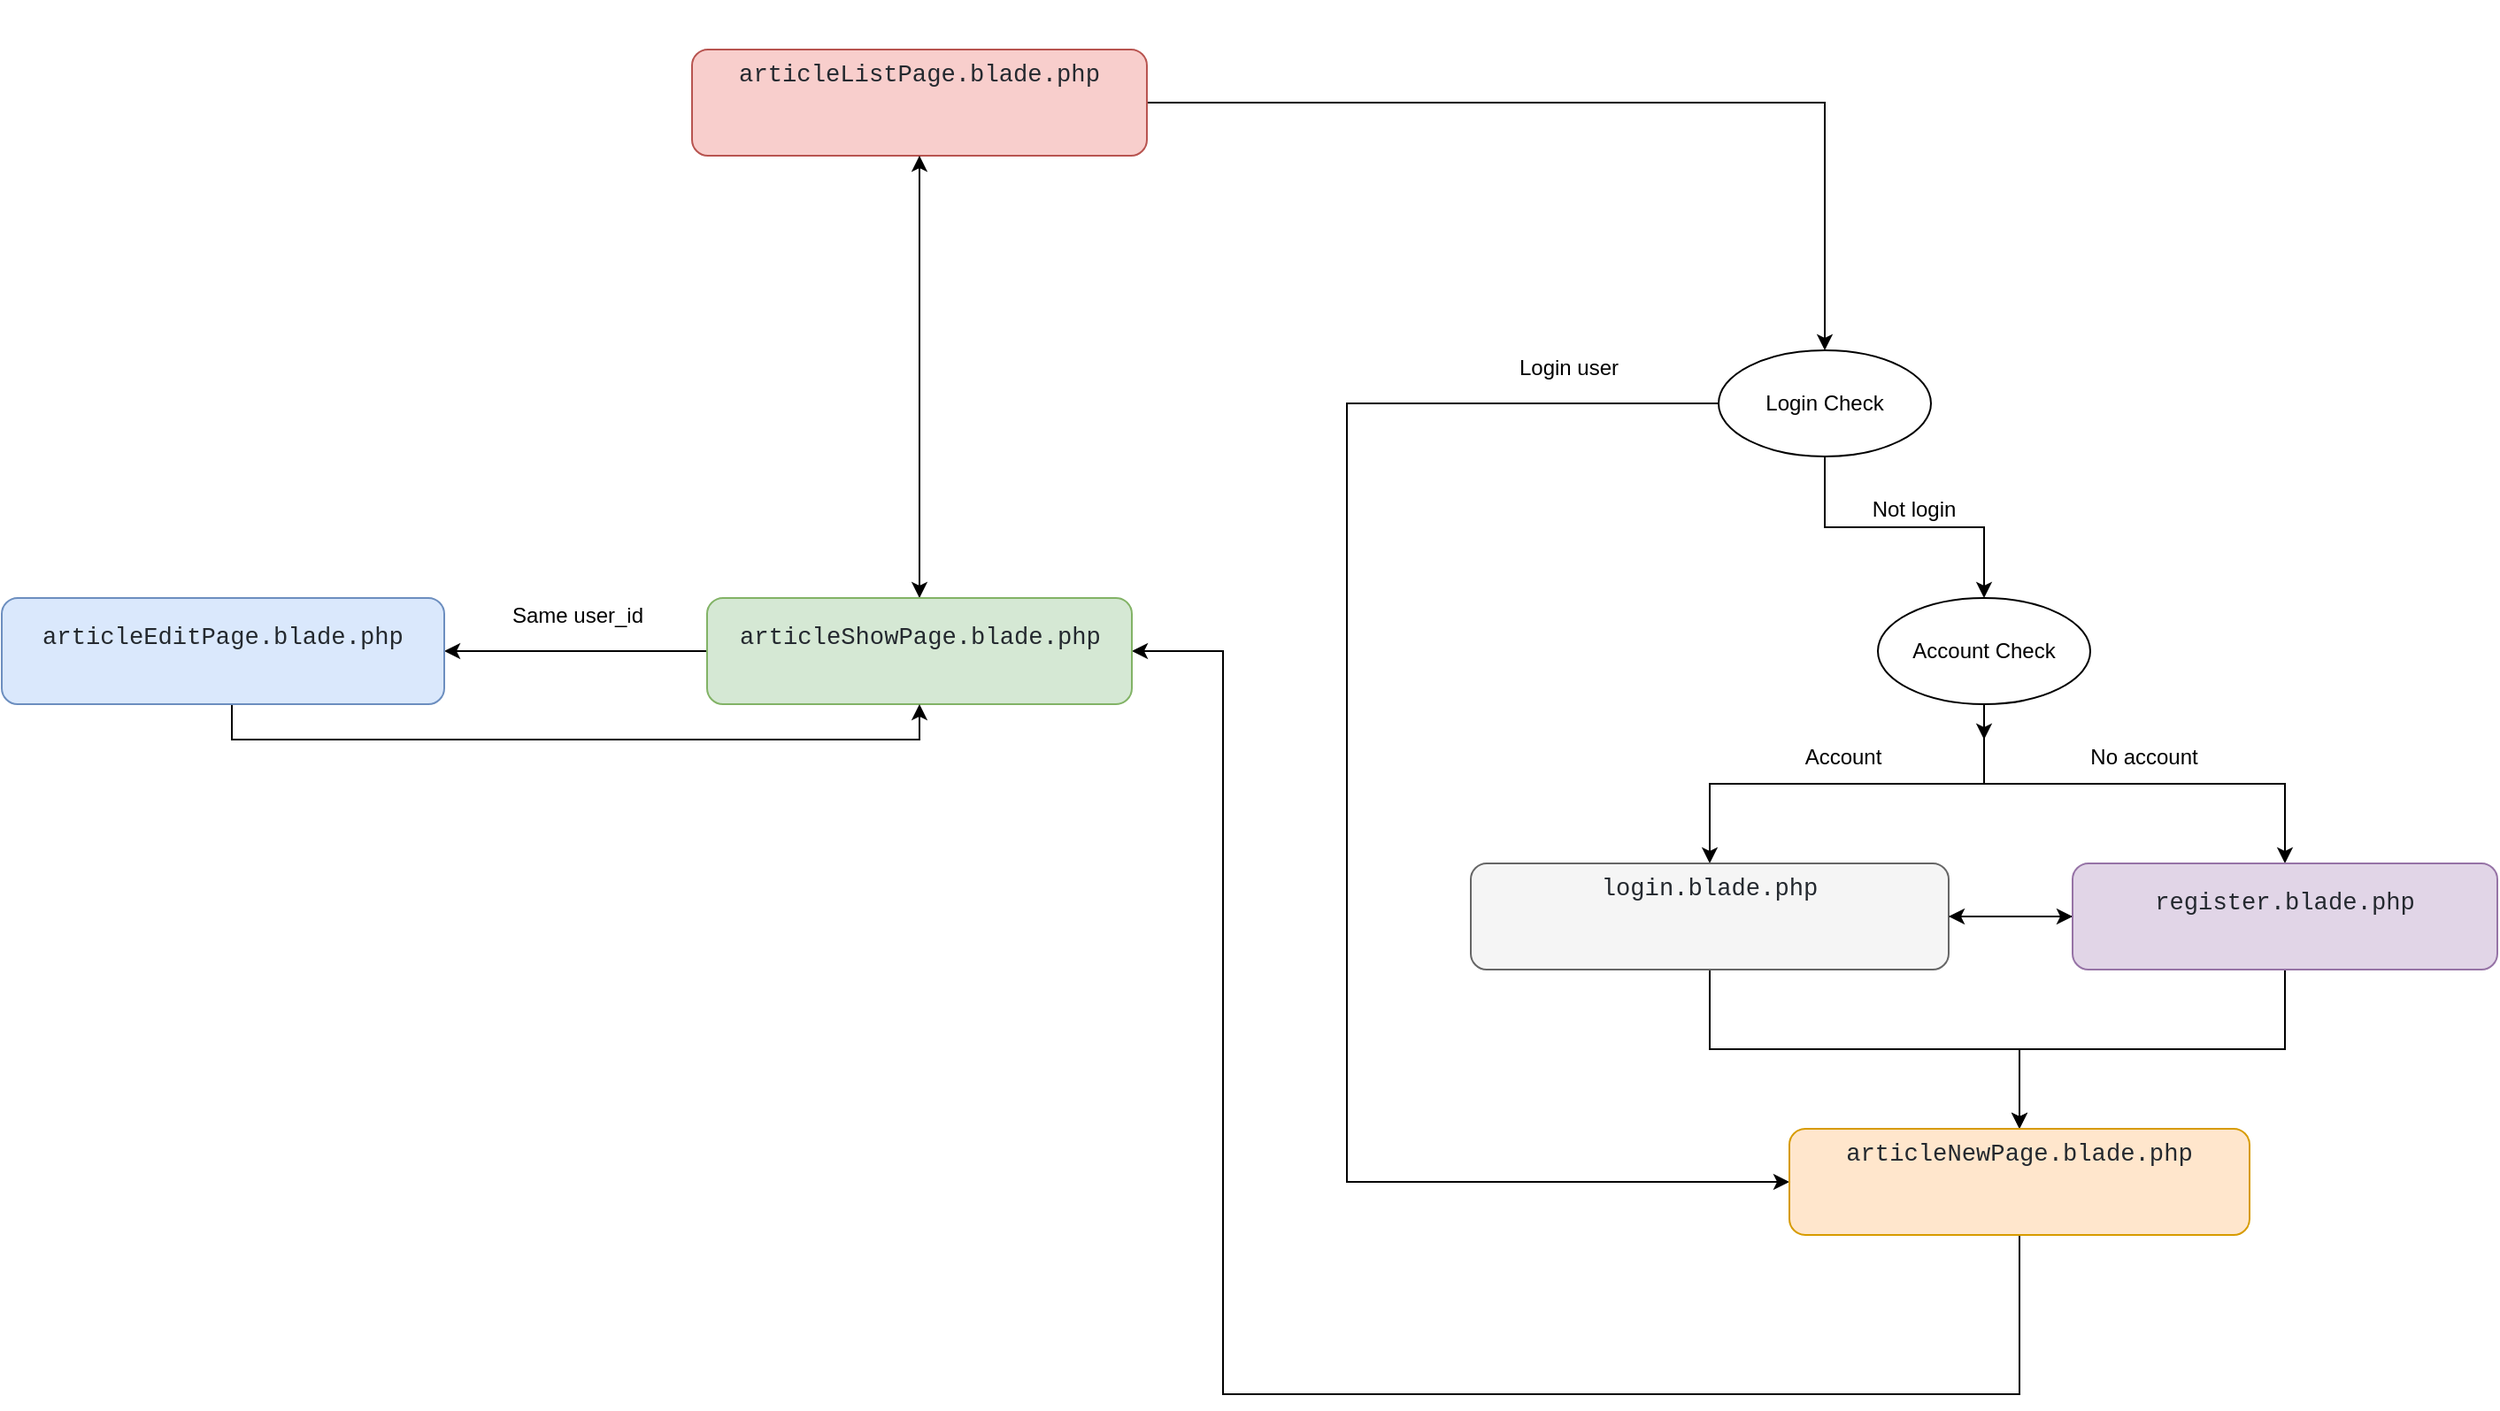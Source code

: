 <mxfile version="18.0.5" type="github">
  <diagram id="C5RBs43oDa-KdzZeNtuy" name="Page-1">
    <mxGraphModel dx="2617" dy="2175" grid="1" gridSize="10" guides="1" tooltips="1" connect="1" arrows="1" fold="1" page="1" pageScale="1" pageWidth="827" pageHeight="1169" math="0" shadow="0">
      <root>
        <mxCell id="WIyWlLk6GJQsqaUBKTNV-0" />
        <mxCell id="WIyWlLk6GJQsqaUBKTNV-1" parent="WIyWlLk6GJQsqaUBKTNV-0" />
        <mxCell id="qgFq1bfBtIM3UvwjNpeC-4" value="" style="edgeStyle=orthogonalEdgeStyle;rounded=0;orthogonalLoop=1;jettySize=auto;html=1;" edge="1" parent="WIyWlLk6GJQsqaUBKTNV-1" source="qgFq1bfBtIM3UvwjNpeC-0" target="qgFq1bfBtIM3UvwjNpeC-3">
          <mxGeometry relative="1" as="geometry" />
        </mxCell>
        <mxCell id="qgFq1bfBtIM3UvwjNpeC-28" value="" style="edgeStyle=orthogonalEdgeStyle;rounded=0;orthogonalLoop=1;jettySize=auto;html=1;" edge="1" parent="WIyWlLk6GJQsqaUBKTNV-1" source="qgFq1bfBtIM3UvwjNpeC-0" target="qgFq1bfBtIM3UvwjNpeC-27">
          <mxGeometry relative="1" as="geometry" />
        </mxCell>
        <mxCell id="qgFq1bfBtIM3UvwjNpeC-0" value="&lt;pre style=&quot;box-sizing: border-box; font-family: ui-monospace, SFMono-Regular, &amp;quot;SF Mono&amp;quot;, Menlo, Consolas, &amp;quot;Liberation Mono&amp;quot;, monospace; font-size: 13.6px; margin-top: 0px; margin-bottom: 16px; overflow-wrap: normal; padding: 16px; overflow: auto; line-height: 1.45; background-color: var(--color-canvas-subtle); border-radius: 6px; color: rgb(36, 41, 47); text-align: start;&quot; class=&quot;notranslate&quot;&gt;&lt;pre style=&quot;box-sizing: border-box; font-family: ui-monospace, SFMono-Regular, &amp;quot;SF Mono&amp;quot;, Menlo, Consolas, &amp;quot;Liberation Mono&amp;quot;, monospace; margin-top: 0px; margin-bottom: 16px; overflow-wrap: normal; padding: 16px; overflow: auto; line-height: 1.45; background-color: var(--color-canvas-subtle); border-radius: 6px;&quot; class=&quot;notranslate&quot;&gt;&lt;code style=&quot;box-sizing: border-box; font-family: ui-monospace, SFMono-Regular, &amp;quot;SF Mono&amp;quot;, Menlo, Consolas, &amp;quot;Liberation Mono&amp;quot;, monospace; padding: 0px; margin: 0px; background: transparent; border-radius: 6px; word-break: normal; border: 0px; display: inline; overflow: visible; line-height: 1.25; overflow-wrap: normal;&quot; class=&quot;notranslate&quot;&gt;articleListPage.blade.php&lt;/code&gt;&lt;/pre&gt;&lt;/pre&gt;" style="rounded=1;whiteSpace=wrap;html=1;fillColor=#f8cecc;strokeColor=#b85450;" vertex="1" parent="WIyWlLk6GJQsqaUBKTNV-1">
          <mxGeometry x="20" y="-50" width="257" height="60" as="geometry" />
        </mxCell>
        <mxCell id="qgFq1bfBtIM3UvwjNpeC-6" value="" style="edgeStyle=orthogonalEdgeStyle;rounded=0;orthogonalLoop=1;jettySize=auto;html=1;entryX=0;entryY=0.5;entryDx=0;entryDy=0;exitX=0;exitY=0.5;exitDx=0;exitDy=0;" edge="1" parent="WIyWlLk6GJQsqaUBKTNV-1" source="qgFq1bfBtIM3UvwjNpeC-3" target="qgFq1bfBtIM3UvwjNpeC-24">
          <mxGeometry relative="1" as="geometry">
            <mxPoint x="510" y="260" as="targetPoint" />
            <Array as="points">
              <mxPoint x="390" y="150" />
              <mxPoint x="390" y="590" />
            </Array>
          </mxGeometry>
        </mxCell>
        <mxCell id="qgFq1bfBtIM3UvwjNpeC-11" value="" style="edgeStyle=orthogonalEdgeStyle;rounded=0;orthogonalLoop=1;jettySize=auto;html=1;" edge="1" parent="WIyWlLk6GJQsqaUBKTNV-1" source="qgFq1bfBtIM3UvwjNpeC-3" target="qgFq1bfBtIM3UvwjNpeC-10">
          <mxGeometry relative="1" as="geometry" />
        </mxCell>
        <mxCell id="qgFq1bfBtIM3UvwjNpeC-3" value="Login Check" style="ellipse;whiteSpace=wrap;html=1;rounded=1;" vertex="1" parent="WIyWlLk6GJQsqaUBKTNV-1">
          <mxGeometry x="600" y="120" width="120" height="60" as="geometry" />
        </mxCell>
        <mxCell id="qgFq1bfBtIM3UvwjNpeC-13" value="" style="edgeStyle=orthogonalEdgeStyle;rounded=0;orthogonalLoop=1;jettySize=auto;html=1;" edge="1" parent="WIyWlLk6GJQsqaUBKTNV-1" source="qgFq1bfBtIM3UvwjNpeC-10" target="qgFq1bfBtIM3UvwjNpeC-12">
          <mxGeometry relative="1" as="geometry" />
        </mxCell>
        <mxCell id="qgFq1bfBtIM3UvwjNpeC-14" style="edgeStyle=orthogonalEdgeStyle;rounded=0;orthogonalLoop=1;jettySize=auto;html=1;" edge="1" parent="WIyWlLk6GJQsqaUBKTNV-1" source="qgFq1bfBtIM3UvwjNpeC-10">
          <mxGeometry relative="1" as="geometry">
            <mxPoint x="750" y="340" as="targetPoint" />
          </mxGeometry>
        </mxCell>
        <mxCell id="qgFq1bfBtIM3UvwjNpeC-16" value="" style="edgeStyle=orthogonalEdgeStyle;rounded=0;orthogonalLoop=1;jettySize=auto;html=1;" edge="1" parent="WIyWlLk6GJQsqaUBKTNV-1" source="qgFq1bfBtIM3UvwjNpeC-10" target="qgFq1bfBtIM3UvwjNpeC-15">
          <mxGeometry relative="1" as="geometry" />
        </mxCell>
        <mxCell id="qgFq1bfBtIM3UvwjNpeC-10" value="Account Check" style="ellipse;whiteSpace=wrap;html=1;rounded=1;" vertex="1" parent="WIyWlLk6GJQsqaUBKTNV-1">
          <mxGeometry x="690" y="260" width="120" height="60" as="geometry" />
        </mxCell>
        <mxCell id="qgFq1bfBtIM3UvwjNpeC-25" style="edgeStyle=orthogonalEdgeStyle;rounded=0;orthogonalLoop=1;jettySize=auto;html=1;" edge="1" parent="WIyWlLk6GJQsqaUBKTNV-1" source="qgFq1bfBtIM3UvwjNpeC-12" target="qgFq1bfBtIM3UvwjNpeC-24">
          <mxGeometry relative="1" as="geometry" />
        </mxCell>
        <mxCell id="qgFq1bfBtIM3UvwjNpeC-35" style="edgeStyle=orthogonalEdgeStyle;rounded=0;orthogonalLoop=1;jettySize=auto;html=1;" edge="1" parent="WIyWlLk6GJQsqaUBKTNV-1" source="qgFq1bfBtIM3UvwjNpeC-12" target="qgFq1bfBtIM3UvwjNpeC-15">
          <mxGeometry relative="1" as="geometry" />
        </mxCell>
        <mxCell id="qgFq1bfBtIM3UvwjNpeC-12" value="&lt;pre style=&quot;box-sizing: border-box; font-family: ui-monospace, SFMono-Regular, &amp;quot;SF Mono&amp;quot;, Menlo, Consolas, &amp;quot;Liberation Mono&amp;quot;, monospace; font-size: 13.6px; margin-top: 0px; margin-bottom: 16px; overflow-wrap: normal; padding: 16px; overflow: auto; line-height: 1.45; background-color: var(--color-canvas-subtle); border-radius: 6px; color: rgb(36, 41, 47); text-align: start;&quot; class=&quot;notranslate&quot;&gt;&lt;pre style=&quot;box-sizing: border-box; font-family: ui-monospace, SFMono-Regular, &amp;quot;SF Mono&amp;quot;, Menlo, Consolas, &amp;quot;Liberation Mono&amp;quot;, monospace; margin-top: 0px; margin-bottom: 16px; overflow-wrap: normal; padding: 16px; overflow: auto; line-height: 1.45; background-color: var(--color-canvas-subtle); border-radius: 6px;&quot; class=&quot;notranslate&quot;&gt;&lt;code style=&quot;box-sizing: border-box; font-family: ui-monospace, SFMono-Regular, &amp;quot;SF Mono&amp;quot;, Menlo, Consolas, &amp;quot;Liberation Mono&amp;quot;, monospace; padding: 0px; margin: 0px; background: transparent; border-radius: 6px; word-break: normal; border: 0px; display: inline; overflow: visible; line-height: inherit; overflow-wrap: normal;&quot; class=&quot;notranslate&quot;&gt;login.blade.php&lt;/code&gt;&lt;/pre&gt;&lt;/pre&gt;" style="whiteSpace=wrap;html=1;rounded=1;fillColor=#f5f5f5;fontColor=#333333;strokeColor=#666666;" vertex="1" parent="WIyWlLk6GJQsqaUBKTNV-1">
          <mxGeometry x="460" y="410" width="270" height="60" as="geometry" />
        </mxCell>
        <mxCell id="qgFq1bfBtIM3UvwjNpeC-26" style="edgeStyle=orthogonalEdgeStyle;rounded=0;orthogonalLoop=1;jettySize=auto;html=1;" edge="1" parent="WIyWlLk6GJQsqaUBKTNV-1" source="qgFq1bfBtIM3UvwjNpeC-15" target="qgFq1bfBtIM3UvwjNpeC-24">
          <mxGeometry relative="1" as="geometry" />
        </mxCell>
        <mxCell id="qgFq1bfBtIM3UvwjNpeC-36" style="edgeStyle=orthogonalEdgeStyle;rounded=0;orthogonalLoop=1;jettySize=auto;html=1;entryX=1;entryY=0.5;entryDx=0;entryDy=0;" edge="1" parent="WIyWlLk6GJQsqaUBKTNV-1" source="qgFq1bfBtIM3UvwjNpeC-15" target="qgFq1bfBtIM3UvwjNpeC-12">
          <mxGeometry relative="1" as="geometry" />
        </mxCell>
        <mxCell id="qgFq1bfBtIM3UvwjNpeC-15" value="&lt;pre style=&quot;box-sizing: border-box; font-family: ui-monospace, SFMono-Regular, &amp;quot;SF Mono&amp;quot;, Menlo, Consolas, &amp;quot;Liberation Mono&amp;quot;, monospace; font-size: 13.6px; margin-top: 0px; margin-bottom: 16px; overflow-wrap: normal; padding: 16px; overflow: auto; line-height: 1.45; background-color: var(--color-canvas-subtle); border-radius: 6px; color: rgb(36, 41, 47); text-align: start;&quot; class=&quot;notranslate&quot;&gt;&lt;code style=&quot;box-sizing: border-box; font-family: ui-monospace, SFMono-Regular, &amp;quot;SF Mono&amp;quot;, Menlo, Consolas, &amp;quot;Liberation Mono&amp;quot;, monospace; padding: 0px; margin: 0px; background: transparent; border-radius: 6px; word-break: normal; border: 0px; display: inline; overflow: visible; line-height: inherit; overflow-wrap: normal;&quot; class=&quot;notranslate&quot;&gt;register.blade.php&lt;/code&gt;&lt;/pre&gt;" style="whiteSpace=wrap;html=1;rounded=1;fillColor=#e1d5e7;strokeColor=#9673a6;" vertex="1" parent="WIyWlLk6GJQsqaUBKTNV-1">
          <mxGeometry x="800" y="410" width="240" height="60" as="geometry" />
        </mxCell>
        <mxCell id="qgFq1bfBtIM3UvwjNpeC-43" style="edgeStyle=orthogonalEdgeStyle;rounded=0;orthogonalLoop=1;jettySize=auto;html=1;entryX=1;entryY=0.5;entryDx=0;entryDy=0;" edge="1" parent="WIyWlLk6GJQsqaUBKTNV-1" source="qgFq1bfBtIM3UvwjNpeC-24" target="qgFq1bfBtIM3UvwjNpeC-27">
          <mxGeometry relative="1" as="geometry">
            <mxPoint x="770" y="831" as="targetPoint" />
            <Array as="points">
              <mxPoint x="770" y="710" />
              <mxPoint x="320" y="710" />
              <mxPoint x="320" y="290" />
            </Array>
          </mxGeometry>
        </mxCell>
        <mxCell id="qgFq1bfBtIM3UvwjNpeC-24" value="&lt;pre style=&quot;box-sizing: border-box; font-family: ui-monospace, SFMono-Regular, &amp;quot;SF Mono&amp;quot;, Menlo, Consolas, &amp;quot;Liberation Mono&amp;quot;, monospace; font-size: 13.6px; margin-top: 0px; margin-bottom: 16px; overflow-wrap: normal; padding: 16px; overflow: auto; line-height: 1.45; background-color: var(--color-canvas-subtle); border-radius: 6px; color: rgb(36, 41, 47); text-align: start;&quot; class=&quot;notranslate&quot;&gt;&lt;pre style=&quot;box-sizing: border-box; font-family: ui-monospace, SFMono-Regular, &amp;quot;SF Mono&amp;quot;, Menlo, Consolas, &amp;quot;Liberation Mono&amp;quot;, monospace; margin-top: 0px; margin-bottom: 16px; overflow-wrap: normal; padding: 16px; overflow: auto; line-height: 1.45; background-color: var(--color-canvas-subtle); border-radius: 6px;&quot; class=&quot;notranslate&quot;&gt;&lt;code style=&quot;box-sizing: border-box; font-family: ui-monospace, SFMono-Regular, &amp;quot;SF Mono&amp;quot;, Menlo, Consolas, &amp;quot;Liberation Mono&amp;quot;, monospace; padding: 0px; margin: 0px; background: transparent; border-radius: 6px; word-break: normal; border: 0px; display: inline; overflow: visible; line-height: inherit; overflow-wrap: normal;&quot; class=&quot;notranslate&quot;&gt;articleNewPage.blade.php&lt;/code&gt;&lt;/pre&gt;&lt;/pre&gt;" style="whiteSpace=wrap;html=1;rounded=1;fillColor=#ffe6cc;strokeColor=#d79b00;" vertex="1" parent="WIyWlLk6GJQsqaUBKTNV-1">
          <mxGeometry x="640" y="560" width="260" height="60" as="geometry" />
        </mxCell>
        <mxCell id="qgFq1bfBtIM3UvwjNpeC-29" style="edgeStyle=orthogonalEdgeStyle;rounded=0;orthogonalLoop=1;jettySize=auto;html=1;" edge="1" parent="WIyWlLk6GJQsqaUBKTNV-1" source="qgFq1bfBtIM3UvwjNpeC-27" target="qgFq1bfBtIM3UvwjNpeC-30">
          <mxGeometry relative="1" as="geometry">
            <mxPoint x="148.5" y="460" as="targetPoint" />
          </mxGeometry>
        </mxCell>
        <mxCell id="qgFq1bfBtIM3UvwjNpeC-44" style="edgeStyle=orthogonalEdgeStyle;rounded=0;orthogonalLoop=1;jettySize=auto;html=1;entryX=0.5;entryY=1;entryDx=0;entryDy=0;" edge="1" parent="WIyWlLk6GJQsqaUBKTNV-1" source="qgFq1bfBtIM3UvwjNpeC-27" target="qgFq1bfBtIM3UvwjNpeC-0">
          <mxGeometry relative="1" as="geometry" />
        </mxCell>
        <mxCell id="qgFq1bfBtIM3UvwjNpeC-27" value="&lt;pre style=&quot;box-sizing: border-box; font-family: ui-monospace, SFMono-Regular, &amp;quot;SF Mono&amp;quot;, Menlo, Consolas, &amp;quot;Liberation Mono&amp;quot;, monospace; font-size: 13.6px; margin-top: 0px; margin-bottom: 16px; overflow-wrap: normal; padding: 16px; overflow: auto; line-height: 1.45; background-color: var(--color-canvas-subtle); border-radius: 6px; color: rgb(36, 41, 47); text-align: start;&quot; class=&quot;notranslate&quot;&gt;&lt;code style=&quot;box-sizing: border-box; font-family: ui-monospace, SFMono-Regular, &amp;quot;SF Mono&amp;quot;, Menlo, Consolas, &amp;quot;Liberation Mono&amp;quot;, monospace; padding: 0px; margin: 0px; background: transparent; border-radius: 6px; word-break: normal; border: 0px; display: inline; overflow: visible; line-height: inherit; overflow-wrap: normal;&quot; class=&quot;notranslate&quot;&gt;articleShowPage.blade.php&lt;/code&gt;&lt;/pre&gt;" style="whiteSpace=wrap;html=1;fillColor=#d5e8d4;strokeColor=#82b366;rounded=1;" vertex="1" parent="WIyWlLk6GJQsqaUBKTNV-1">
          <mxGeometry x="28.5" y="260" width="240" height="60" as="geometry" />
        </mxCell>
        <mxCell id="qgFq1bfBtIM3UvwjNpeC-46" value="" style="edgeStyle=orthogonalEdgeStyle;rounded=0;orthogonalLoop=1;jettySize=auto;html=1;entryX=0.5;entryY=1;entryDx=0;entryDy=0;" edge="1" parent="WIyWlLk6GJQsqaUBKTNV-1" source="qgFq1bfBtIM3UvwjNpeC-30" target="qgFq1bfBtIM3UvwjNpeC-27">
          <mxGeometry relative="1" as="geometry">
            <mxPoint x="-230" y="620" as="targetPoint" />
            <Array as="points">
              <mxPoint x="-240" y="340" />
              <mxPoint x="149" y="340" />
            </Array>
          </mxGeometry>
        </mxCell>
        <mxCell id="qgFq1bfBtIM3UvwjNpeC-30" value="&lt;pre style=&quot;box-sizing: border-box; font-family: ui-monospace, SFMono-Regular, &amp;quot;SF Mono&amp;quot;, Menlo, Consolas, &amp;quot;Liberation Mono&amp;quot;, monospace; font-size: 13.6px; margin-top: 0px; margin-bottom: 16px; overflow-wrap: normal; padding: 16px; overflow: auto; line-height: 1.45; background-color: var(--color-canvas-subtle); border-radius: 6px; color: rgb(36, 41, 47); text-align: start;&quot; class=&quot;notranslate&quot;&gt;&lt;code style=&quot;box-sizing: border-box; font-family: ui-monospace, SFMono-Regular, &amp;quot;SF Mono&amp;quot;, Menlo, Consolas, &amp;quot;Liberation Mono&amp;quot;, monospace; padding: 0px; margin: 0px; background: transparent; border-radius: 6px; word-break: normal; border: 0px; display: inline; overflow: visible; line-height: inherit; overflow-wrap: normal;&quot; class=&quot;notranslate&quot;&gt;articleEditPage.blade.php&lt;/code&gt;&lt;/pre&gt;" style="rounded=1;whiteSpace=wrap;html=1;fillColor=#dae8fc;strokeColor=#6c8ebf;" vertex="1" parent="WIyWlLk6GJQsqaUBKTNV-1">
          <mxGeometry x="-370" y="260" width="250" height="60" as="geometry" />
        </mxCell>
        <mxCell id="qgFq1bfBtIM3UvwjNpeC-37" value="Login user" style="text;html=1;align=center;verticalAlign=middle;resizable=0;points=[];autosize=1;strokeColor=none;fillColor=none;" vertex="1" parent="WIyWlLk6GJQsqaUBKTNV-1">
          <mxGeometry x="480" y="120" width="70" height="20" as="geometry" />
        </mxCell>
        <mxCell id="qgFq1bfBtIM3UvwjNpeC-38" value="Not login" style="text;html=1;align=center;verticalAlign=middle;resizable=0;points=[];autosize=1;strokeColor=none;fillColor=none;" vertex="1" parent="WIyWlLk6GJQsqaUBKTNV-1">
          <mxGeometry x="680" y="200" width="60" height="20" as="geometry" />
        </mxCell>
        <mxCell id="qgFq1bfBtIM3UvwjNpeC-39" value="Account" style="text;html=1;align=center;verticalAlign=middle;resizable=0;points=[];autosize=1;strokeColor=none;fillColor=none;" vertex="1" parent="WIyWlLk6GJQsqaUBKTNV-1">
          <mxGeometry x="640" y="340" width="60" height="20" as="geometry" />
        </mxCell>
        <mxCell id="qgFq1bfBtIM3UvwjNpeC-40" value="No account" style="text;html=1;align=center;verticalAlign=middle;resizable=0;points=[];autosize=1;strokeColor=none;fillColor=none;" vertex="1" parent="WIyWlLk6GJQsqaUBKTNV-1">
          <mxGeometry x="800" y="340" width="80" height="20" as="geometry" />
        </mxCell>
        <mxCell id="qgFq1bfBtIM3UvwjNpeC-41" value="Same user_id" style="text;html=1;align=center;verticalAlign=middle;resizable=0;points=[];autosize=1;strokeColor=none;fillColor=none;" vertex="1" parent="WIyWlLk6GJQsqaUBKTNV-1">
          <mxGeometry x="-90" y="260" width="90" height="20" as="geometry" />
        </mxCell>
      </root>
    </mxGraphModel>
  </diagram>
</mxfile>
